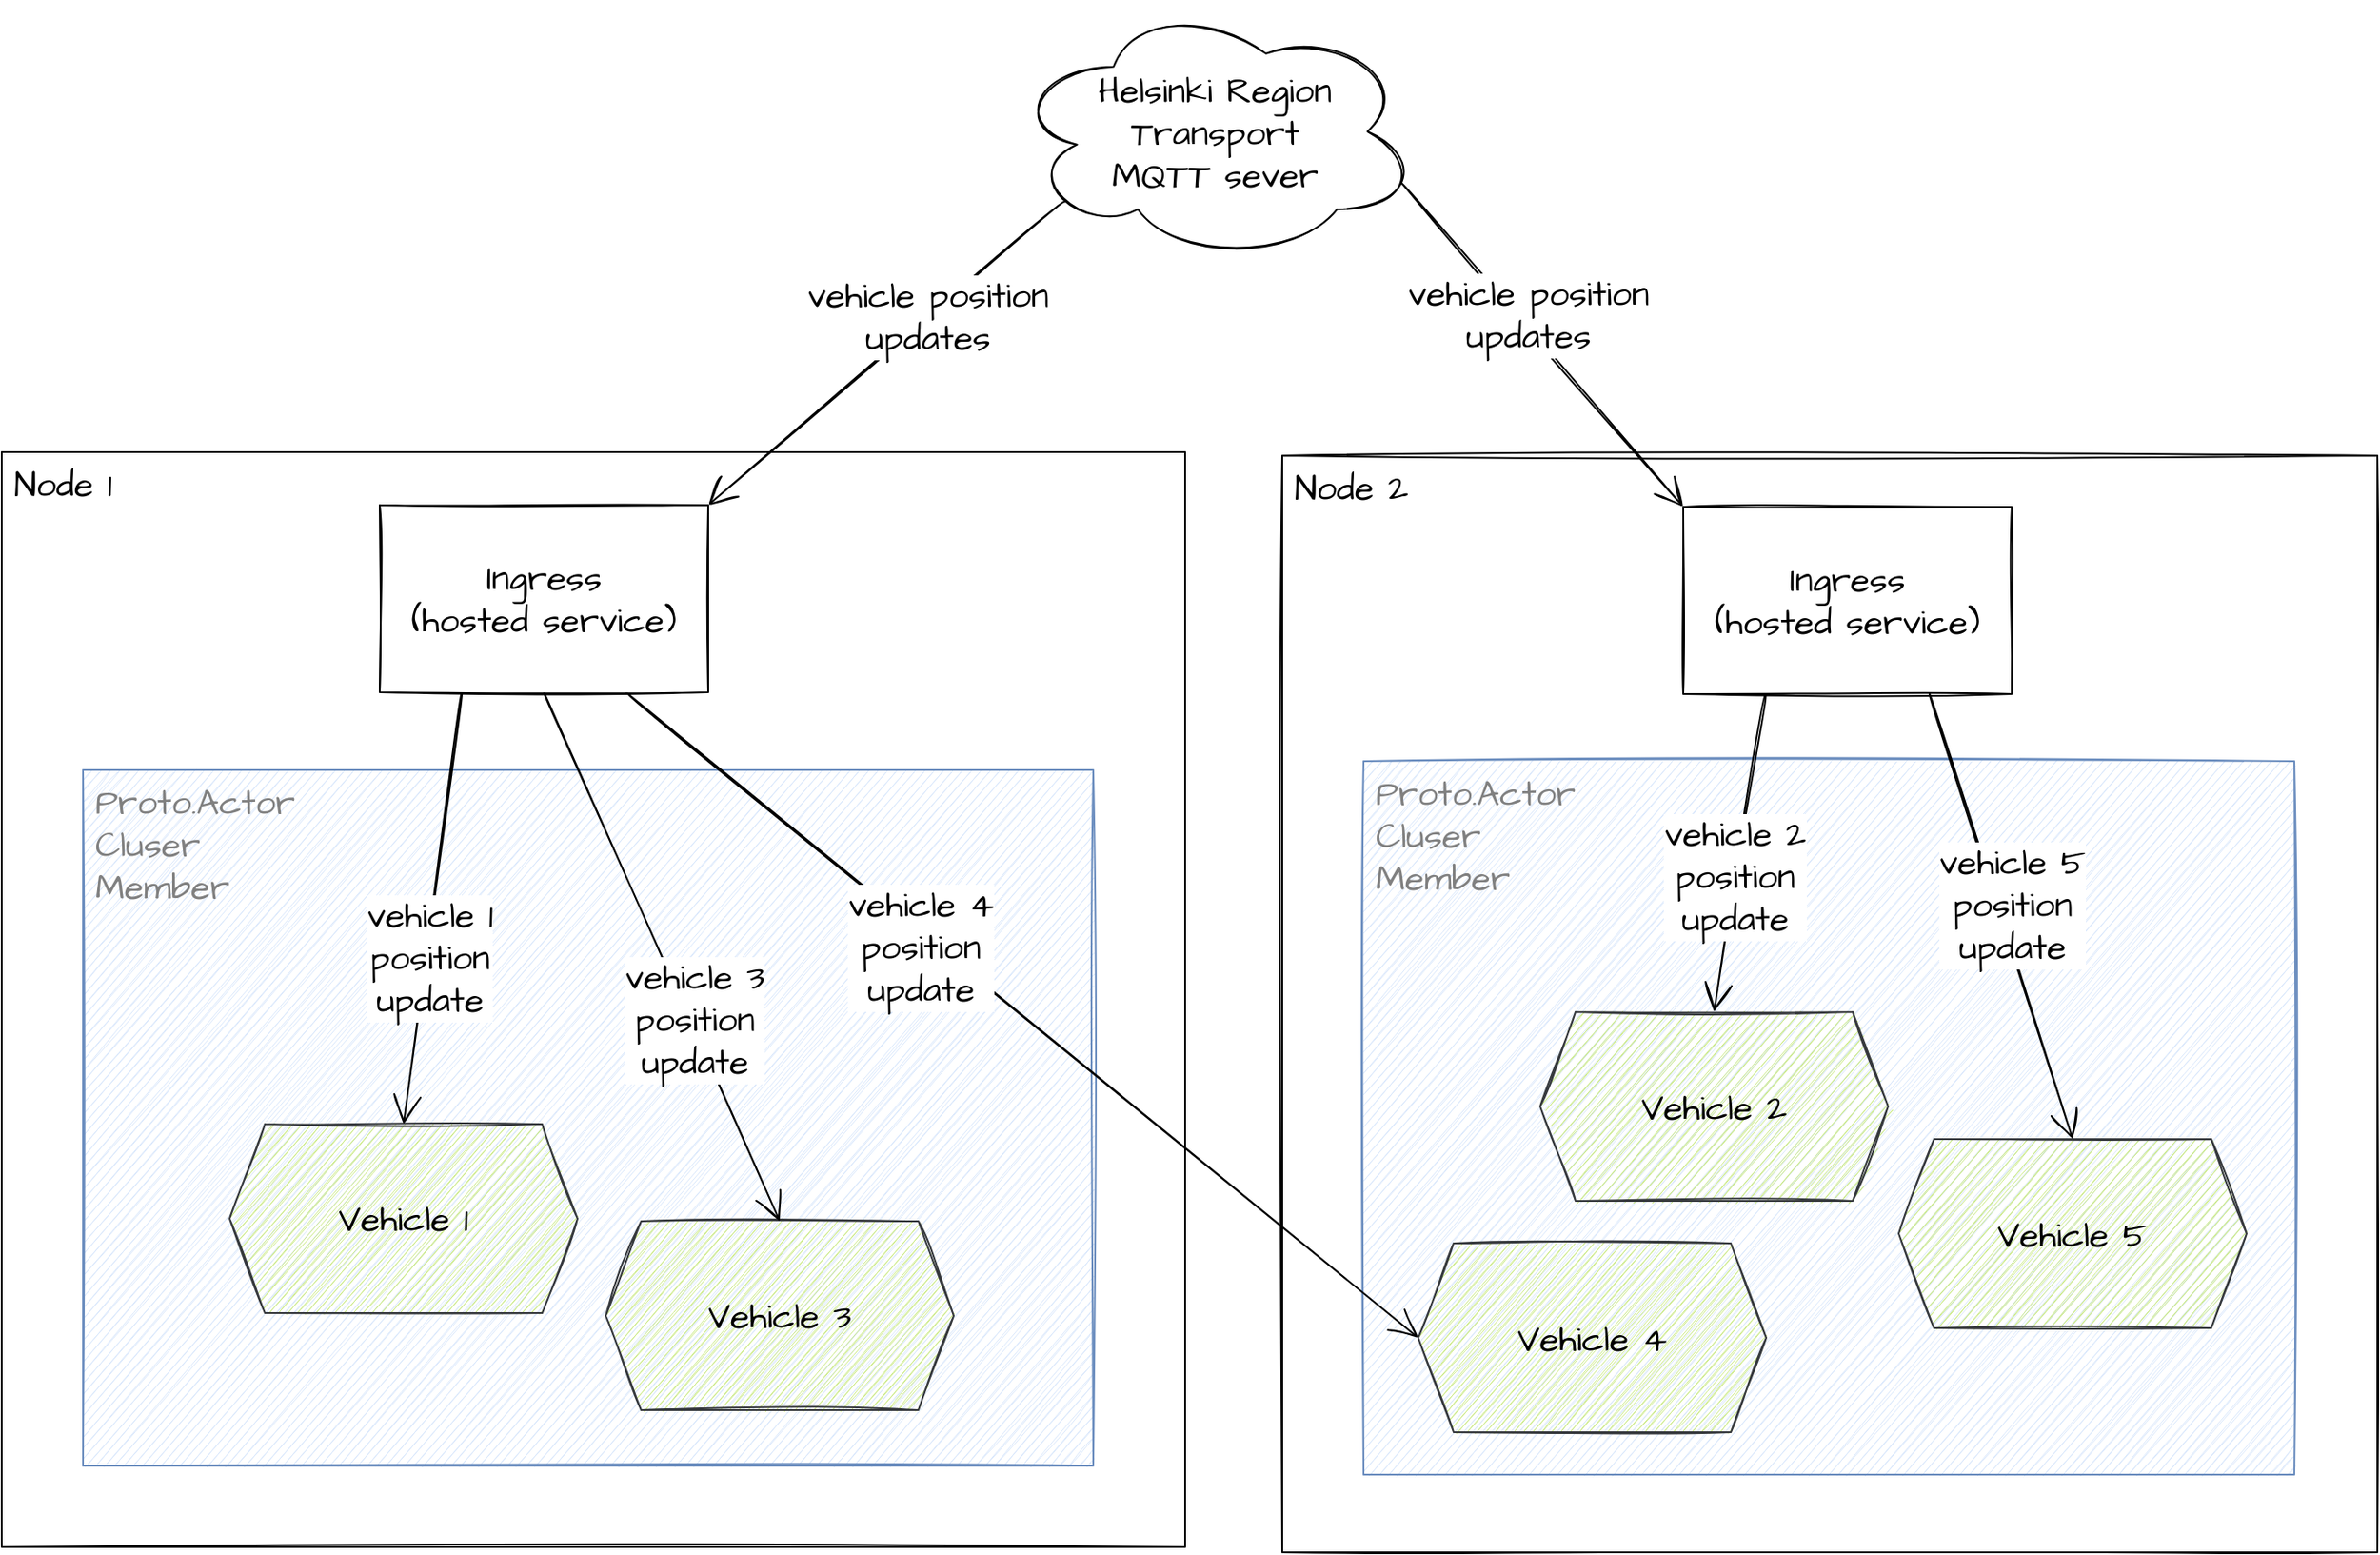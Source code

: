 <mxfile version="15.2.4" type="device"><diagram id="nCdiQ90nRcOtqpdY3Kew" name="Page-1"><mxGraphModel dx="3494" dy="887" grid="0" gridSize="10" guides="1" tooltips="1" connect="1" arrows="1" fold="1" page="0" pageScale="1" pageWidth="827" pageHeight="1169" math="0" shadow="0"><root><mxCell id="0"/><mxCell id="1" parent="0"/><mxCell id="xGYiHdu1yH74daZ8WIeV-1" value="Node 2" style="rounded=0;whiteSpace=wrap;html=1;sketch=1;hachureGap=4;pointerEvents=0;fontFamily=Architects Daughter;fontSource=https%3A%2F%2Ffonts.googleapis.com%2Fcss%3Ffamily%3DArchitects%2BDaughter;fontSize=20;align=left;verticalAlign=top;spacingLeft=5;" vertex="1" parent="1"><mxGeometry x="213" y="717" width="620" height="621" as="geometry"/></mxCell><mxCell id="xGYiHdu1yH74daZ8WIeV-2" value="Node 1" style="rounded=0;whiteSpace=wrap;html=1;sketch=1;hachureGap=4;pointerEvents=0;fontFamily=Architects Daughter;fontSource=https%3A%2F%2Ffonts.googleapis.com%2Fcss%3Ffamily%3DArchitects%2BDaughter;fontSize=20;align=left;verticalAlign=top;spacingLeft=5;" vertex="1" parent="1"><mxGeometry x="-512" y="715" width="670" height="620" as="geometry"/></mxCell><mxCell id="xGYiHdu1yH74daZ8WIeV-3" value="Proto.Actor&lt;br&gt;Cluser&lt;br&gt;Member" style="rounded=0;whiteSpace=wrap;html=1;sketch=1;hachureGap=4;pointerEvents=0;fontFamily=Architects Daughter;fontSource=https%3A%2F%2Ffonts.googleapis.com%2Fcss%3Ffamily%3DArchitects%2BDaughter;fontSize=20;align=left;verticalAlign=top;spacingLeft=5;fillColor=#dae8fc;strokeColor=#6c8ebf;movable=1;resizable=1;rotatable=1;deletable=1;editable=1;connectable=1;fontColor=#808080;" vertex="1" parent="1"><mxGeometry x="-466" y="895" width="572" height="394" as="geometry"/></mxCell><mxCell id="xGYiHdu1yH74daZ8WIeV-4" value="Proto.Actor&lt;br&gt;Cluser&lt;br&gt;Member" style="rounded=0;whiteSpace=wrap;html=1;sketch=1;hachureGap=4;pointerEvents=0;fontFamily=Architects Daughter;fontSource=https%3A%2F%2Ffonts.googleapis.com%2Fcss%3Ffamily%3DArchitects%2BDaughter;fontSize=20;align=left;verticalAlign=top;spacingLeft=5;fillColor=#dae8fc;strokeColor=#6c8ebf;movable=1;resizable=1;rotatable=1;deletable=1;editable=1;connectable=1;fontColor=#808080;" vertex="1" parent="1"><mxGeometry x="259" y="890" width="527" height="404" as="geometry"/></mxCell><mxCell id="xGYiHdu1yH74daZ8WIeV-5" value="Vehicle 1" style="shape=hexagon;perimeter=hexagonPerimeter2;whiteSpace=wrap;html=1;fixedSize=1;sketch=1;hachureGap=4;pointerEvents=0;fontFamily=Architects Daughter;fontSource=https%3A%2F%2Ffonts.googleapis.com%2Fcss%3Ffamily%3DArchitects%2BDaughter;fontSize=20;fontColor=#000000;strokeColor=#36393d;align=center;verticalAlign=middle;rounded=0;fillColor=#cdeb8b;" vertex="1" parent="1"><mxGeometry x="-383" y="1095.52" width="197" height="107" as="geometry"/></mxCell><mxCell id="xGYiHdu1yH74daZ8WIeV-6" value="Vehicle 2" style="shape=hexagon;perimeter=hexagonPerimeter2;whiteSpace=wrap;html=1;fixedSize=1;sketch=1;hachureGap=4;pointerEvents=0;fontFamily=Architects Daughter;fontSource=https%3A%2F%2Ffonts.googleapis.com%2Fcss%3Ffamily%3DArchitects%2BDaughter;fontSize=20;fontColor=#000000;strokeColor=#36393d;align=center;verticalAlign=middle;rounded=0;fillColor=#cdeb8b;" vertex="1" parent="1"><mxGeometry x="359" y="1032" width="197" height="107" as="geometry"/></mxCell><mxCell id="xGYiHdu1yH74daZ8WIeV-7" value="Vehicle 3" style="shape=hexagon;perimeter=hexagonPerimeter2;whiteSpace=wrap;html=1;fixedSize=1;sketch=1;hachureGap=4;pointerEvents=0;fontFamily=Architects Daughter;fontSource=https%3A%2F%2Ffonts.googleapis.com%2Fcss%3Ffamily%3DArchitects%2BDaughter;fontSize=20;fontColor=#000000;strokeColor=#36393d;align=center;verticalAlign=middle;rounded=0;fillColor=#cdeb8b;" vertex="1" parent="1"><mxGeometry x="-170" y="1150.52" width="197" height="107" as="geometry"/></mxCell><mxCell id="xGYiHdu1yH74daZ8WIeV-21" style="edgeStyle=none;curved=1;rounded=0;sketch=1;orthogonalLoop=1;jettySize=auto;html=1;exitX=0.25;exitY=1;exitDx=0;exitDy=0;entryX=0.5;entryY=0;entryDx=0;entryDy=0;dashed=1;fontFamily=Architects Daughter;fontSource=https%3A%2F%2Ffonts.googleapis.com%2Fcss%3Ffamily%3DArchitects%2BDaughter;fontSize=20;endArrow=none;endFill=0;startSize=14;endSize=14;sourcePerimeterSpacing=8;targetPerimeterSpacing=8;strokeColor=none;" edge="1" parent="1" target="xGYiHdu1yH74daZ8WIeV-5"><mxGeometry relative="1" as="geometry"><mxPoint x="155.75" y="809" as="sourcePoint"/></mxGeometry></mxCell><mxCell id="xGYiHdu1yH74daZ8WIeV-39" value="Vehicle 4" style="shape=hexagon;perimeter=hexagonPerimeter2;whiteSpace=wrap;html=1;fixedSize=1;sketch=1;hachureGap=4;pointerEvents=0;fontFamily=Architects Daughter;fontSource=https%3A%2F%2Ffonts.googleapis.com%2Fcss%3Ffamily%3DArchitects%2BDaughter;fontSize=20;fontColor=#000000;strokeColor=#36393d;align=center;verticalAlign=middle;rounded=0;fillColor=#cdeb8b;" vertex="1" parent="1"><mxGeometry x="290" y="1163" width="197" height="107" as="geometry"/></mxCell><mxCell id="xGYiHdu1yH74daZ8WIeV-40" value="Vehicle 5" style="shape=hexagon;perimeter=hexagonPerimeter2;whiteSpace=wrap;html=1;fixedSize=1;sketch=1;hachureGap=4;pointerEvents=0;fontFamily=Architects Daughter;fontSource=https%3A%2F%2Ffonts.googleapis.com%2Fcss%3Ffamily%3DArchitects%2BDaughter;fontSize=20;fontColor=#000000;strokeColor=#36393d;align=center;verticalAlign=middle;rounded=0;fillColor=#cdeb8b;" vertex="1" parent="1"><mxGeometry x="562" y="1104" width="197" height="107" as="geometry"/></mxCell><mxCell id="xGYiHdu1yH74daZ8WIeV-44" style="edgeStyle=none;curved=1;rounded=0;sketch=1;orthogonalLoop=1;jettySize=auto;html=1;exitX=0.13;exitY=0.77;exitDx=0;exitDy=0;exitPerimeter=0;entryX=1;entryY=0;entryDx=0;entryDy=0;fontFamily=Architects Daughter;fontSource=https%3A%2F%2Ffonts.googleapis.com%2Fcss%3Ffamily%3DArchitects%2BDaughter;fontSize=20;endArrow=open;startSize=14;endSize=14;sourcePerimeterSpacing=8;targetPerimeterSpacing=8;" edge="1" parent="1" source="xGYiHdu1yH74daZ8WIeV-41" target="xGYiHdu1yH74daZ8WIeV-42"><mxGeometry relative="1" as="geometry"/></mxCell><mxCell id="xGYiHdu1yH74daZ8WIeV-55" value="vehicle position &lt;br&gt;updates" style="edgeLabel;html=1;align=center;verticalAlign=middle;resizable=0;points=[];fontSize=20;fontFamily=Architects Daughter;" vertex="1" connectable="0" parent="xGYiHdu1yH74daZ8WIeV-44"><mxGeometry x="-0.236" y="-1" relative="1" as="geometry"><mxPoint as="offset"/></mxGeometry></mxCell><mxCell id="xGYiHdu1yH74daZ8WIeV-45" style="edgeStyle=none;curved=1;rounded=0;sketch=1;orthogonalLoop=1;jettySize=auto;html=1;exitX=0.96;exitY=0.7;exitDx=0;exitDy=0;exitPerimeter=0;entryX=0;entryY=0;entryDx=0;entryDy=0;fontFamily=Architects Daughter;fontSource=https%3A%2F%2Ffonts.googleapis.com%2Fcss%3Ffamily%3DArchitects%2BDaughter;fontSize=20;endArrow=open;startSize=14;endSize=14;sourcePerimeterSpacing=8;targetPerimeterSpacing=8;" edge="1" parent="1" source="xGYiHdu1yH74daZ8WIeV-41" target="xGYiHdu1yH74daZ8WIeV-43"><mxGeometry relative="1" as="geometry"/></mxCell><mxCell id="xGYiHdu1yH74daZ8WIeV-56" value="vehicle position&lt;br&gt;updates" style="edgeLabel;html=1;align=center;verticalAlign=middle;resizable=0;points=[];fontSize=20;fontFamily=Architects Daughter;" vertex="1" connectable="0" parent="xGYiHdu1yH74daZ8WIeV-45"><mxGeometry x="-0.284" y="1" relative="1" as="geometry"><mxPoint x="13" y="9" as="offset"/></mxGeometry></mxCell><mxCell id="xGYiHdu1yH74daZ8WIeV-41" value="&lt;span&gt;Helsinki Region Transport&lt;/span&gt;&lt;br&gt;&lt;span&gt;MQTT sever&lt;/span&gt;" style="ellipse;shape=cloud;whiteSpace=wrap;html=1;sketch=1;hachureGap=4;pointerEvents=0;fontFamily=Architects Daughter;fontSource=https%3A%2F%2Ffonts.googleapis.com%2Fcss%3Ffamily%3DArchitects%2BDaughter;fontSize=20;fontColor=#000000;strokeColor=#000000;align=center;verticalAlign=middle;rounded=0;" vertex="1" parent="1"><mxGeometry x="60" y="460" width="230" height="147" as="geometry"/></mxCell><mxCell id="xGYiHdu1yH74daZ8WIeV-49" style="edgeStyle=none;curved=1;rounded=0;sketch=1;orthogonalLoop=1;jettySize=auto;html=1;exitX=0.25;exitY=1;exitDx=0;exitDy=0;entryX=0.5;entryY=0;entryDx=0;entryDy=0;fontFamily=Architects Daughter;fontSource=https%3A%2F%2Ffonts.googleapis.com%2Fcss%3Ffamily%3DArchitects%2BDaughter;fontSize=20;endArrow=open;startSize=14;endSize=14;sourcePerimeterSpacing=8;targetPerimeterSpacing=8;" edge="1" parent="1" source="xGYiHdu1yH74daZ8WIeV-42" target="xGYiHdu1yH74daZ8WIeV-5"><mxGeometry relative="1" as="geometry"/></mxCell><mxCell id="xGYiHdu1yH74daZ8WIeV-57" value="vehicle 1&lt;br&gt;position&lt;br&gt;update" style="edgeLabel;html=1;align=center;verticalAlign=middle;resizable=0;points=[];fontSize=20;fontFamily=Architects Daughter;" vertex="1" connectable="0" parent="xGYiHdu1yH74daZ8WIeV-49"><mxGeometry x="0.345" relative="1" as="geometry"><mxPoint x="3" y="-15" as="offset"/></mxGeometry></mxCell><mxCell id="xGYiHdu1yH74daZ8WIeV-52" style="edgeStyle=none;curved=1;rounded=0;sketch=1;orthogonalLoop=1;jettySize=auto;html=1;exitX=0.5;exitY=1;exitDx=0;exitDy=0;entryX=0.5;entryY=0;entryDx=0;entryDy=0;fontFamily=Architects Daughter;fontSource=https%3A%2F%2Ffonts.googleapis.com%2Fcss%3Ffamily%3DArchitects%2BDaughter;fontSize=20;endArrow=open;startSize=14;endSize=14;sourcePerimeterSpacing=8;targetPerimeterSpacing=8;" edge="1" parent="1" source="xGYiHdu1yH74daZ8WIeV-42" target="xGYiHdu1yH74daZ8WIeV-7"><mxGeometry relative="1" as="geometry"/></mxCell><mxCell id="xGYiHdu1yH74daZ8WIeV-59" value="vehicle 3&lt;br&gt;position&lt;br&gt;update" style="edgeLabel;html=1;align=center;verticalAlign=middle;resizable=0;points=[];fontSize=20;fontFamily=Architects Daughter;" vertex="1" connectable="0" parent="xGYiHdu1yH74daZ8WIeV-52"><mxGeometry x="0.24" y="2" relative="1" as="geometry"><mxPoint as="offset"/></mxGeometry></mxCell><mxCell id="xGYiHdu1yH74daZ8WIeV-53" style="edgeStyle=none;curved=1;rounded=0;sketch=1;orthogonalLoop=1;jettySize=auto;html=1;exitX=0.75;exitY=1;exitDx=0;exitDy=0;entryX=0;entryY=0.5;entryDx=0;entryDy=0;fontFamily=Architects Daughter;fontSource=https%3A%2F%2Ffonts.googleapis.com%2Fcss%3Ffamily%3DArchitects%2BDaughter;fontSize=20;endArrow=open;startSize=14;endSize=14;sourcePerimeterSpacing=8;targetPerimeterSpacing=8;" edge="1" parent="1" source="xGYiHdu1yH74daZ8WIeV-42" target="xGYiHdu1yH74daZ8WIeV-39"><mxGeometry relative="1" as="geometry"/></mxCell><mxCell id="xGYiHdu1yH74daZ8WIeV-60" value="vehicle 4&lt;br&gt;position&lt;br&gt;update" style="edgeLabel;html=1;align=center;verticalAlign=middle;resizable=0;points=[];fontSize=20;fontFamily=Architects Daughter;" vertex="1" connectable="0" parent="xGYiHdu1yH74daZ8WIeV-53"><mxGeometry x="0.122" y="-2" relative="1" as="geometry"><mxPoint x="-84" y="-63" as="offset"/></mxGeometry></mxCell><mxCell id="xGYiHdu1yH74daZ8WIeV-42" value="Ingress&lt;br&gt;(hosted service)" style="rounded=0;whiteSpace=wrap;html=1;sketch=1;hachureGap=4;pointerEvents=0;fontFamily=Architects Daughter;fontSource=https%3A%2F%2Ffonts.googleapis.com%2Fcss%3Ffamily%3DArchitects%2BDaughter;fontSize=20;" vertex="1" parent="1"><mxGeometry x="-298" y="745" width="186" height="106" as="geometry"/></mxCell><mxCell id="xGYiHdu1yH74daZ8WIeV-51" style="edgeStyle=none;curved=1;rounded=0;sketch=1;orthogonalLoop=1;jettySize=auto;html=1;exitX=0.75;exitY=1;exitDx=0;exitDy=0;entryX=0.5;entryY=0;entryDx=0;entryDy=0;fontFamily=Architects Daughter;fontSource=https%3A%2F%2Ffonts.googleapis.com%2Fcss%3Ffamily%3DArchitects%2BDaughter;fontSize=20;endArrow=open;startSize=14;endSize=14;sourcePerimeterSpacing=8;targetPerimeterSpacing=8;" edge="1" parent="1" source="xGYiHdu1yH74daZ8WIeV-43" target="xGYiHdu1yH74daZ8WIeV-40"><mxGeometry relative="1" as="geometry"/></mxCell><mxCell id="xGYiHdu1yH74daZ8WIeV-67" value="vehicle 5&lt;br&gt;position&lt;br&gt;update" style="edgeLabel;html=1;align=center;verticalAlign=middle;resizable=0;points=[];fontSize=20;fontFamily=Architects Daughter;" vertex="1" connectable="0" parent="xGYiHdu1yH74daZ8WIeV-51"><mxGeometry x="-0.227" y="1" relative="1" as="geometry"><mxPoint x="14" y="21" as="offset"/></mxGeometry></mxCell><mxCell id="xGYiHdu1yH74daZ8WIeV-54" style="edgeStyle=none;curved=1;rounded=0;sketch=1;orthogonalLoop=1;jettySize=auto;html=1;exitX=0.25;exitY=1;exitDx=0;exitDy=0;entryX=0.5;entryY=0;entryDx=0;entryDy=0;fontFamily=Architects Daughter;fontSource=https%3A%2F%2Ffonts.googleapis.com%2Fcss%3Ffamily%3DArchitects%2BDaughter;fontSize=20;endArrow=open;startSize=14;endSize=14;sourcePerimeterSpacing=8;targetPerimeterSpacing=8;" edge="1" parent="1" source="xGYiHdu1yH74daZ8WIeV-43" target="xGYiHdu1yH74daZ8WIeV-6"><mxGeometry relative="1" as="geometry"/></mxCell><mxCell id="xGYiHdu1yH74daZ8WIeV-61" value="Text" style="edgeLabel;html=1;align=center;verticalAlign=middle;resizable=0;points=[];fontSize=20;fontFamily=Architects Daughter;" vertex="1" connectable="0" parent="xGYiHdu1yH74daZ8WIeV-54"><mxGeometry x="0.242" y="1" relative="1" as="geometry"><mxPoint y="1" as="offset"/></mxGeometry></mxCell><mxCell id="xGYiHdu1yH74daZ8WIeV-66" value="vehicle 2&lt;br&gt;position&lt;br&gt;update" style="edgeLabel;html=1;align=center;verticalAlign=middle;resizable=0;points=[];fontSize=20;fontFamily=Architects Daughter;" vertex="1" connectable="0" parent="xGYiHdu1yH74daZ8WIeV-54"><mxGeometry x="0.316" y="4" relative="1" as="geometry"><mxPoint x="-3" y="-16" as="offset"/></mxGeometry></mxCell><mxCell id="xGYiHdu1yH74daZ8WIeV-43" value="Ingress&lt;br&gt;(hosted service)" style="rounded=0;whiteSpace=wrap;html=1;sketch=1;hachureGap=4;pointerEvents=0;fontFamily=Architects Daughter;fontSource=https%3A%2F%2Ffonts.googleapis.com%2Fcss%3Ffamily%3DArchitects%2BDaughter;fontSize=20;" vertex="1" parent="1"><mxGeometry x="440" y="746" width="186" height="106" as="geometry"/></mxCell></root></mxGraphModel></diagram></mxfile>